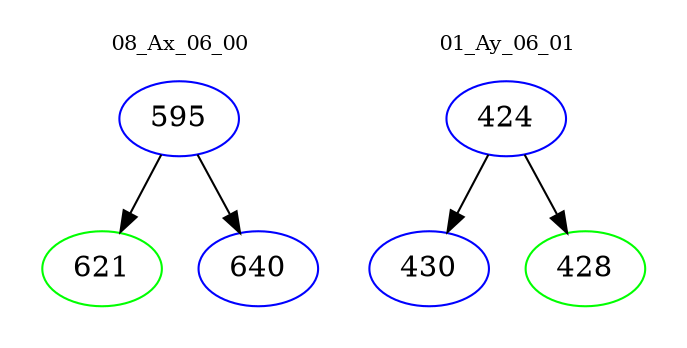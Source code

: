 digraph{
subgraph cluster_0 {
color = white
label = "08_Ax_06_00";
fontsize=10;
T0_595 [label="595", color="blue"]
T0_595 -> T0_621 [color="black"]
T0_621 [label="621", color="green"]
T0_595 -> T0_640 [color="black"]
T0_640 [label="640", color="blue"]
}
subgraph cluster_1 {
color = white
label = "01_Ay_06_01";
fontsize=10;
T1_424 [label="424", color="blue"]
T1_424 -> T1_430 [color="black"]
T1_430 [label="430", color="blue"]
T1_424 -> T1_428 [color="black"]
T1_428 [label="428", color="green"]
}
}
